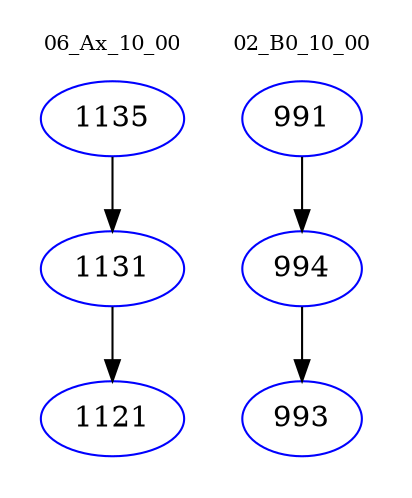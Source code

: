 digraph{
subgraph cluster_0 {
color = white
label = "06_Ax_10_00";
fontsize=10;
T0_1135 [label="1135", color="blue"]
T0_1135 -> T0_1131 [color="black"]
T0_1131 [label="1131", color="blue"]
T0_1131 -> T0_1121 [color="black"]
T0_1121 [label="1121", color="blue"]
}
subgraph cluster_1 {
color = white
label = "02_B0_10_00";
fontsize=10;
T1_991 [label="991", color="blue"]
T1_991 -> T1_994 [color="black"]
T1_994 [label="994", color="blue"]
T1_994 -> T1_993 [color="black"]
T1_993 [label="993", color="blue"]
}
}
